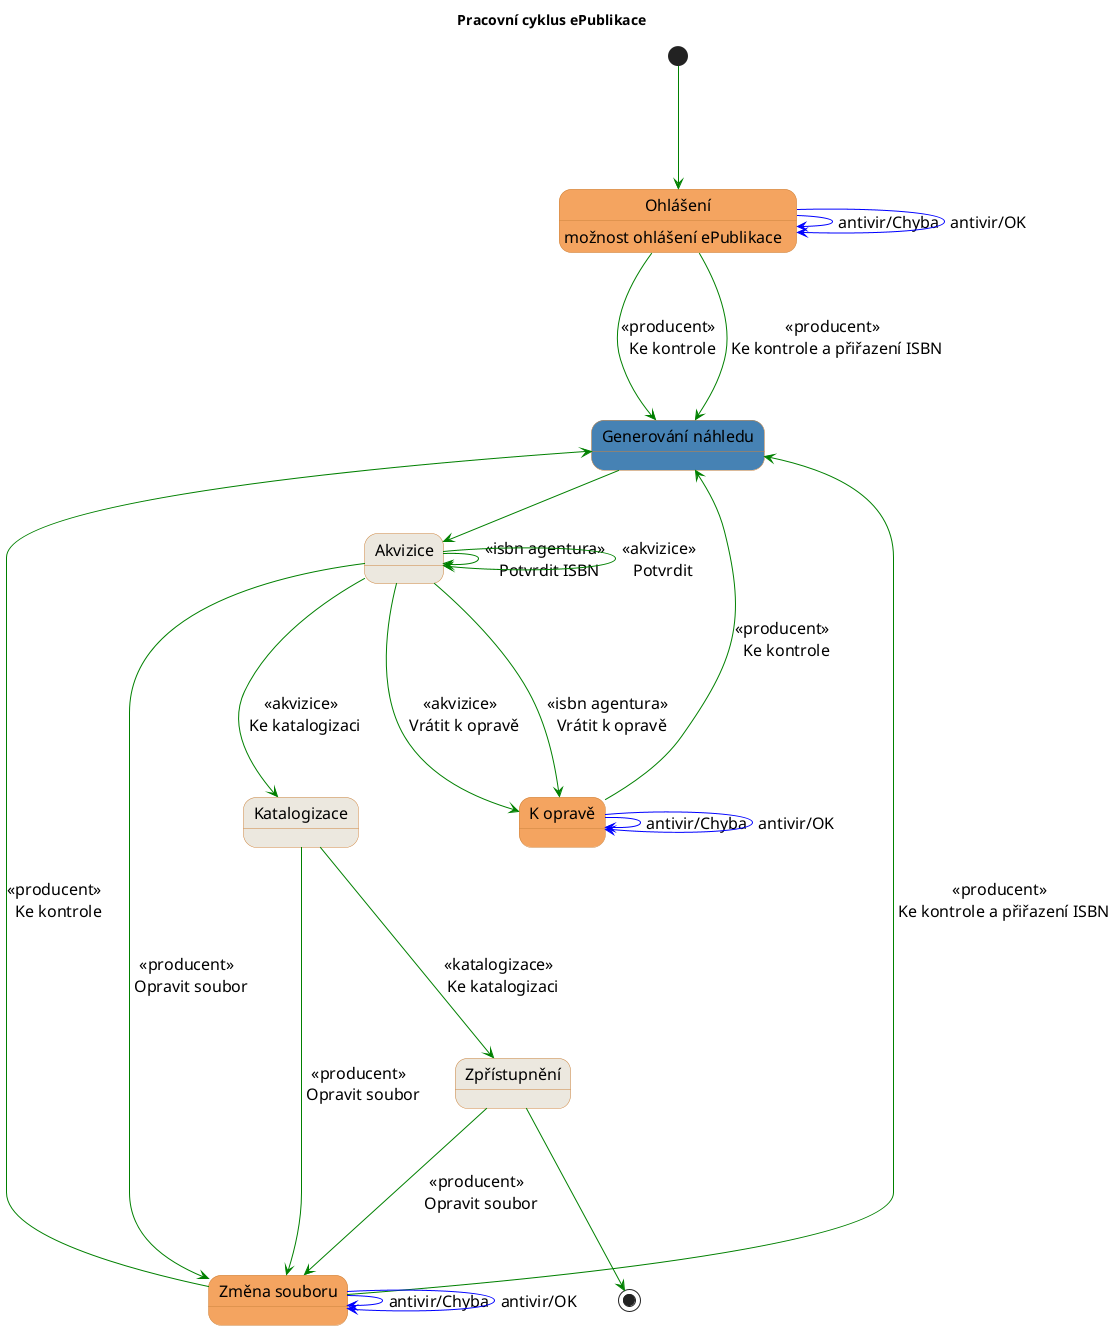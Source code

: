 @startuml
title <b>Pracovní cyklus ePublikace</b>
skinparam DefaultFontSize 16pt

skinparam state {
  StartColor MediumBlue
  EndColor MediumBlue
  BackgroundColor Peru
  BackgroundColor<< Begin >> Olive
  BorderColor Peru
  FontName Impact
  ArrowColor Green
}

state "Ohlášení" as declaration #SandyBrown
declaration : možnost ohlášení ePublikace

state "Akvizice" as acquisition #ECE8DF
state "Katalogizace" as catalogization #ECE8DF
state "Zpřístupnění" as accessing #ECE8DF
state "K opravě" as declarationWithError #SandyBrown
state "Změna souboru" as fileChange #SandyBrown
state "Generování náhledu" as thumbnailGenerating #SteelBlue

[*] ---> declaration

declaration ---> thumbnailGenerating : << producent >> \n Ke kontrole
declaration ---> thumbnailGenerating : << producent >> \n Ke kontrole a přiřazení ISBN
declaration -[#blue]-> declaration : antivir/Chyba
declaration -[#blue]-> declaration : antivir/OK

thumbnailGenerating --> acquisition
acquisition ---> declarationWithError : << isbn agentura >> \n Vrátit k opravě
acquisition ---> declarationWithError : << akvizice >> \n Vrátit k opravě
acquisition ---> acquisition : << isbn agentura >> \n Potvrdit ISBN
acquisition ---> acquisition : << akvizice >> \n Potvrdit
declarationWithError ---> thumbnailGenerating : << producent >> \n Ke kontrole
declarationWithError -[#blue]-> declarationWithError : antivir/Chyba
declarationWithError -[#blue]-> declarationWithError : antivir/OK

acquisition ---> catalogization : << akvizice >> \n Ke katalogizaci

catalogization ---> accessing : << katalogizace >> \n Ke katalogizaci
catalogization ---> fileChange : << producent >> \n Opravit soubor
acquisition ---> fileChange : << producent >> \n Opravit soubor

fileChange --> thumbnailGenerating : << producent >> \n Ke kontrole
fileChange --> thumbnailGenerating : << producent >> \n Ke kontrole a přiřazení ISBN
fileChange -[#blue]-> fileChange : antivir/Chyba
fileChange -[#blue]-> fileChange : antivir/OK

accessing ---> fileChange : << producent >> \n Opravit soubor
accessing ---> [*]
@enduml

state "ISBN registrace" as isbnRegistration #SandyBrown
isbnRegistration : možnost registrace ISBN

state "Načtení souboru z externích zdrojů" as loadFileExternal #SteelBlue
loadFileExternal : automaticky se načtou soubory\nz mailboxu, ftp, WebArchivu

state "Načtení souboru" as loadFile #SteelBlue
loadFile : možnost načíst přes web\n, nebo spojit s načteným souborem z externího zdroje

state "Identifikace formátu" as identifyFileFormat #SteelBlue

state "Zadání ISBN" as isbn #SandyBrown
isbn: ISBN není povinné,\nale pokud se vloží, je potřeba, aby bylo správně

state "Práce s popisnými metadaty" as editMetadata #SandyBrown
editMetadata : zobrazení metadat načtených ze souboru
editMetadata : zobrazení metadat načtených z Aleph
editMetadata : možnost doplnit metadata ručně

state "Nastavení podmínek užití" as usingPermissions #SandyBrown

state "Zadání bibliografických dat" as addBibliographics #SandyBrown

state "Akvizice" as acquisition #SandyBrown

state "Kontrola ISBN" as isbnValidation #ECE8DF

state "Katalogizace" as toCatalog #ECE8DF

state "Zpřístupnění" as publishing #Yellow

state "Hotovo" as published #LimeGreen

[*] --> loadFileExternal : automaticky načtená kniha
[*] --> isbnRegistration : jedná se o nové ISBN
[*] --> loadFile : jedná se o knihu s ISBN, nebo bez něj

isbnRegistration --> loadFile : registrace ISBN/OK
isbnRegistration --> isbn : zadání ISBN
isbnRegistration -[#blue]-> isbnRegistration : kontrola zadaných dat

loadFile -[#blue]-> loadFile : antivir/Chyba
loadFile --> loadFile : načtení dalšího souboru
loadFile --> identifyFileFormat : antivir/OK

loadFileExternal -[#blue]-> loadFileExternal : antivir/Chyba
loadFileExternal --> identifyFileFormat : antivir/OK

identifyFileFormat -[#blue]-> identifyFileFormat : kontrola formátu/Chyba
identifyFileFormat --> isbn : kontrola formátu/OK
identifyFileFormat --> isbnRegistration : k registraci ISBN

isbn -[#blue]-> isbn : generování pomocné PDF kopie
isbn -[#blue]-> isbn : kontrola ISBN/Chyba
isbn -[#blue]-> isbn : načtení metadat ze souboru
isbn --> editMetadata : kontrola ISBN/OK
isbn -[#red]-> loadFile : oprava souboru

editMetadata -[#red]-> loadFile : oprava souboru
editMetadata -[#blue]-> editMetadata : načtení metadat z Aleph
editMetadata -[#blue]-> editMetadata : kontrola metadat
editMetadata --> usingPermissions : zpřístupnit\nkontrola metadat OK

editMetadata --> usingPermissions : zpřístupnit omezeně\nkontrola metadat OK
editMetadata --> usingPermissions : zpřístupnit jako Open Access\nkontrola metadat OK

usingPermissions -[#red]-> editMetadata : zpátky k úpravě metadat
usingPermissions -[#red]-> loadFile : oprava souboru
usingPermissions --> addBibliographics : k akvizici
usingPermissions -[#blue]-> usingPermissions : informace Alephu, že se objevila nová kniha k vyplneni metadat

addBibliographics -[#blue]-> addBibliographics : export do Aleph
addBibliographics -[#red]-> loadFile : oprava souboru
addBibliographics --> acquisition : kontrola vůči LTP/OK\nexport do Aleph/OK\nkontrola vůči Kramerius/OK
addBibliographics -[#blue]-> addBibliographics : kontrola vůči LTP
addBibliographics -[#blue]-> addBibliographics : kontrola vůči Kramerius

acquisition --> isbnValidation
isbnValidation -[#red]-> isbn : kontrola ISBN/Chyba
isbnValidation --> toCatalog
toCatalog --> publishing

publishing -[#blue]-> publishing : export do LTP
publishing -[#blue]-> publishing : export do Kramerius
publishing --> published : <font color=green>all exports are OK</font>
published --> [*]
published -[#red]-> loadFile : oprava souboru / nacteni souboru z LTP
@enduml